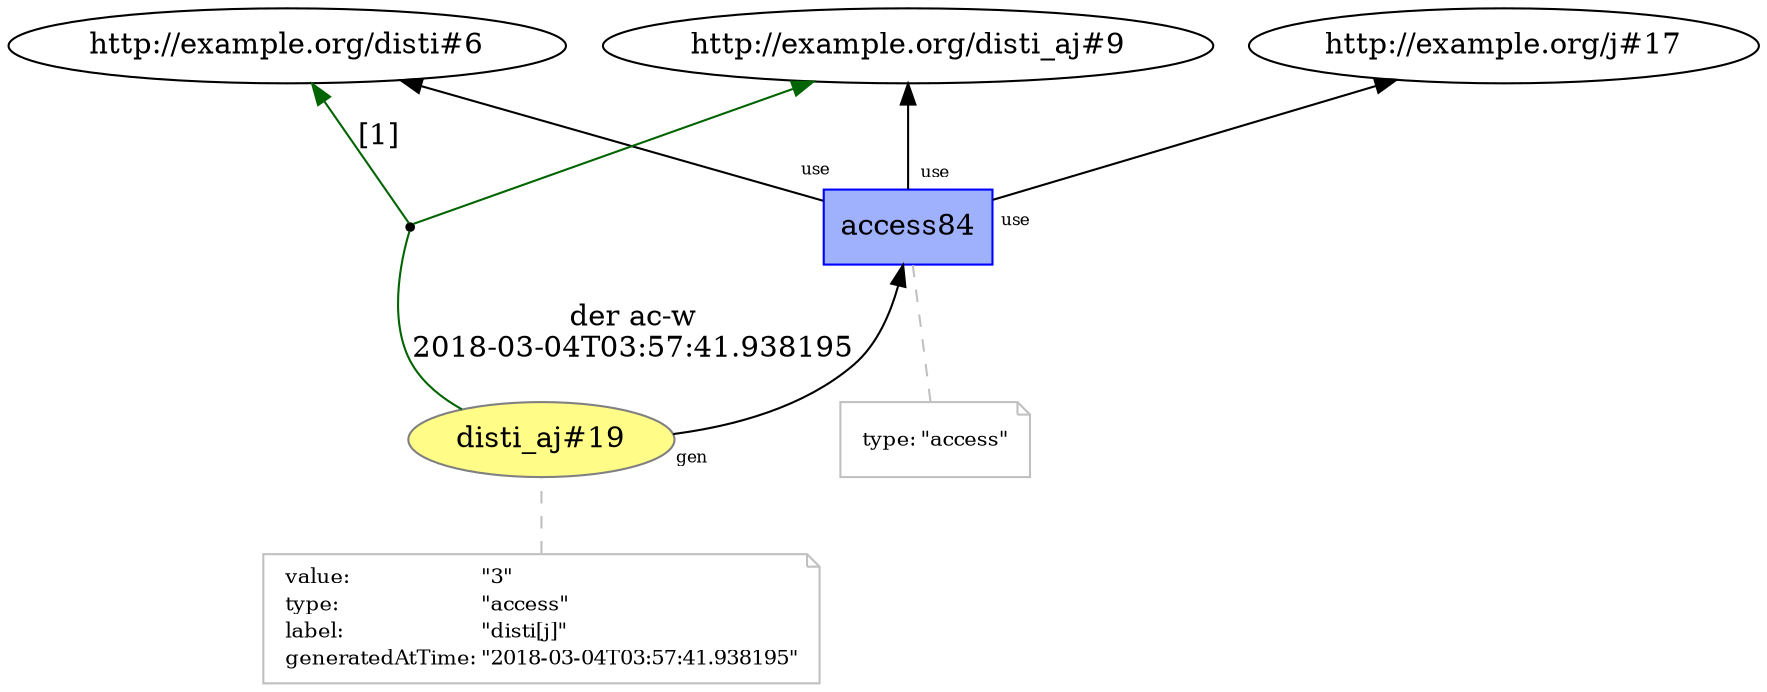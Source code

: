 digraph "PROV" { size="16,12"; rankdir="BT";
"http://example.org/disti_aj#19" [fillcolor="#FFFC87",color="#808080",style="filled",label="disti_aj#19",URL="http://example.org/disti_aj#19"]
"-attrs0" [color="gray",shape="note",fontsize="10",fontcolor="black",label=<<TABLE cellpadding="0" border="0">
	<TR>
	    <TD align="left">value:</TD>
	    <TD align="left">&quot;3&quot;</TD>
	</TR>
	<TR>
	    <TD align="left">type:</TD>
	    <TD align="left">&quot;access&quot;</TD>
	</TR>
	<TR>
	    <TD align="left">label:</TD>
	    <TD align="left">&quot;disti[j]&quot;</TD>
	</TR>
	<TR>
	    <TD align="left">generatedAtTime:</TD>
	    <TD align="left">&quot;2018-03-04T03:57:41.938195&quot;</TD>
	</TR>
</TABLE>>]
"-attrs0" -> "http://example.org/disti_aj#19" [color="gray",style="dashed",arrowhead="none"]
"http://example.org/access84" [fillcolor="#9FB1FC",color="#0000FF",shape="polygon",sides="4",style="filled",label="access84",URL="http://example.org/access84"]
"-attrs1" [color="gray",shape="note",fontsize="10",fontcolor="black",label=<<TABLE cellpadding="0" border="0">
	<TR>
	    <TD align="left">type:</TD>
	    <TD align="left">&quot;access&quot;</TD>
	</TR>
</TABLE>>]
"-attrs1" -> "http://example.org/access84" [color="gray",style="dashed",arrowhead="none"]
"http://example.org/access84" -> "http://example.org/disti_aj#9" [labelfontsize="8",labeldistance="1.5",labelangle="60.0",rotation="20",taillabel="use"]
"bn0" [shape="point",label=""]
"http://example.org/disti_aj#19" -> "bn0" [arrowhead="none",color="darkgreen",label="der ac-w
2018-03-04T03:57:41.938195"]
"bn0" -> "http://example.org/disti#6" [labelfontsize="8",labeldistance="1.5",color="darkgreen",labelangle="60.0",rotation="20",label="[1]"]
"bn0" -> "http://example.org/disti_aj#9" [color="darkgreen"]
"http://example.org/disti_aj#19" -> "http://example.org/access84" [labelfontsize="8",labeldistance="1.5",labelangle="60.0",rotation="20",taillabel="gen"]
"http://example.org/access84" -> "http://example.org/disti#6" [labelfontsize="8",labeldistance="1.5",labelangle="60.0",rotation="20",taillabel="use"]
"http://example.org/access84" -> "http://example.org/j#17" [labelfontsize="8",labeldistance="1.5",labelangle="60.0",rotation="20",taillabel="use"]
}